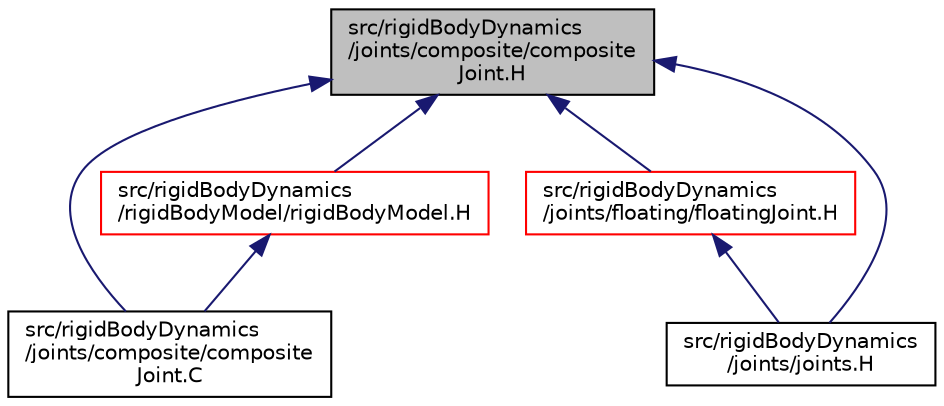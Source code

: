 digraph "src/rigidBodyDynamics/joints/composite/compositeJoint.H"
{
  bgcolor="transparent";
  edge [fontname="Helvetica",fontsize="10",labelfontname="Helvetica",labelfontsize="10"];
  node [fontname="Helvetica",fontsize="10",shape=record];
  Node1 [label="src/rigidBodyDynamics\l/joints/composite/composite\lJoint.H",height=0.2,width=0.4,color="black", fillcolor="grey75", style="filled", fontcolor="black"];
  Node1 -> Node2 [dir="back",color="midnightblue",fontsize="10",style="solid",fontname="Helvetica"];
  Node2 [label="src/rigidBodyDynamics\l/joints/composite/composite\lJoint.C",height=0.2,width=0.4,color="black",URL="$a09750.html"];
  Node1 -> Node3 [dir="back",color="midnightblue",fontsize="10",style="solid",fontname="Helvetica"];
  Node3 [label="src/rigidBodyDynamics\l/joints/floating/floatingJoint.H",height=0.2,width=0.4,color="red",URL="$a09753.html"];
  Node3 -> Node4 [dir="back",color="midnightblue",fontsize="10",style="solid",fontname="Helvetica"];
  Node4 [label="src/rigidBodyDynamics\l/joints/joints.H",height=0.2,width=0.4,color="black",URL="$a09757.html"];
  Node1 -> Node4 [dir="back",color="midnightblue",fontsize="10",style="solid",fontname="Helvetica"];
  Node1 -> Node5 [dir="back",color="midnightblue",fontsize="10",style="solid",fontname="Helvetica"];
  Node5 [label="src/rigidBodyDynamics\l/rigidBodyModel/rigidBodyModel.H",height=0.2,width=0.4,color="red",URL="$a09810.html"];
  Node5 -> Node2 [dir="back",color="midnightblue",fontsize="10",style="solid",fontname="Helvetica"];
}
